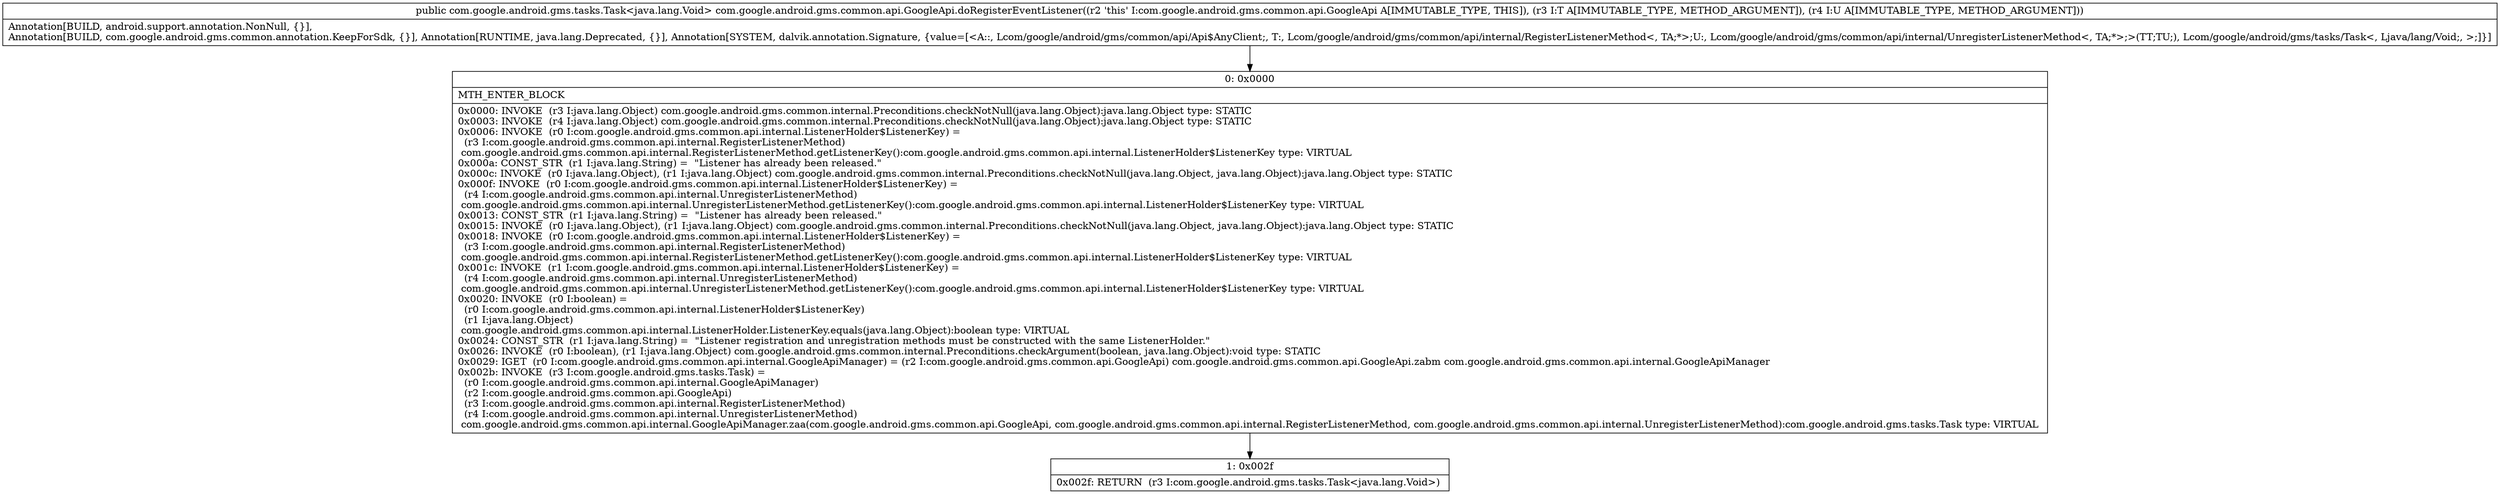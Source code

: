 digraph "CFG forcom.google.android.gms.common.api.GoogleApi.doRegisterEventListener(Lcom\/google\/android\/gms\/common\/api\/internal\/RegisterListenerMethod;Lcom\/google\/android\/gms\/common\/api\/internal\/UnregisterListenerMethod;)Lcom\/google\/android\/gms\/tasks\/Task;" {
Node_0 [shape=record,label="{0\:\ 0x0000|MTH_ENTER_BLOCK\l|0x0000: INVOKE  (r3 I:java.lang.Object) com.google.android.gms.common.internal.Preconditions.checkNotNull(java.lang.Object):java.lang.Object type: STATIC \l0x0003: INVOKE  (r4 I:java.lang.Object) com.google.android.gms.common.internal.Preconditions.checkNotNull(java.lang.Object):java.lang.Object type: STATIC \l0x0006: INVOKE  (r0 I:com.google.android.gms.common.api.internal.ListenerHolder$ListenerKey) = \l  (r3 I:com.google.android.gms.common.api.internal.RegisterListenerMethod)\l com.google.android.gms.common.api.internal.RegisterListenerMethod.getListenerKey():com.google.android.gms.common.api.internal.ListenerHolder$ListenerKey type: VIRTUAL \l0x000a: CONST_STR  (r1 I:java.lang.String) =  \"Listener has already been released.\" \l0x000c: INVOKE  (r0 I:java.lang.Object), (r1 I:java.lang.Object) com.google.android.gms.common.internal.Preconditions.checkNotNull(java.lang.Object, java.lang.Object):java.lang.Object type: STATIC \l0x000f: INVOKE  (r0 I:com.google.android.gms.common.api.internal.ListenerHolder$ListenerKey) = \l  (r4 I:com.google.android.gms.common.api.internal.UnregisterListenerMethod)\l com.google.android.gms.common.api.internal.UnregisterListenerMethod.getListenerKey():com.google.android.gms.common.api.internal.ListenerHolder$ListenerKey type: VIRTUAL \l0x0013: CONST_STR  (r1 I:java.lang.String) =  \"Listener has already been released.\" \l0x0015: INVOKE  (r0 I:java.lang.Object), (r1 I:java.lang.Object) com.google.android.gms.common.internal.Preconditions.checkNotNull(java.lang.Object, java.lang.Object):java.lang.Object type: STATIC \l0x0018: INVOKE  (r0 I:com.google.android.gms.common.api.internal.ListenerHolder$ListenerKey) = \l  (r3 I:com.google.android.gms.common.api.internal.RegisterListenerMethod)\l com.google.android.gms.common.api.internal.RegisterListenerMethod.getListenerKey():com.google.android.gms.common.api.internal.ListenerHolder$ListenerKey type: VIRTUAL \l0x001c: INVOKE  (r1 I:com.google.android.gms.common.api.internal.ListenerHolder$ListenerKey) = \l  (r4 I:com.google.android.gms.common.api.internal.UnregisterListenerMethod)\l com.google.android.gms.common.api.internal.UnregisterListenerMethod.getListenerKey():com.google.android.gms.common.api.internal.ListenerHolder$ListenerKey type: VIRTUAL \l0x0020: INVOKE  (r0 I:boolean) = \l  (r0 I:com.google.android.gms.common.api.internal.ListenerHolder$ListenerKey)\l  (r1 I:java.lang.Object)\l com.google.android.gms.common.api.internal.ListenerHolder.ListenerKey.equals(java.lang.Object):boolean type: VIRTUAL \l0x0024: CONST_STR  (r1 I:java.lang.String) =  \"Listener registration and unregistration methods must be constructed with the same ListenerHolder.\" \l0x0026: INVOKE  (r0 I:boolean), (r1 I:java.lang.Object) com.google.android.gms.common.internal.Preconditions.checkArgument(boolean, java.lang.Object):void type: STATIC \l0x0029: IGET  (r0 I:com.google.android.gms.common.api.internal.GoogleApiManager) = (r2 I:com.google.android.gms.common.api.GoogleApi) com.google.android.gms.common.api.GoogleApi.zabm com.google.android.gms.common.api.internal.GoogleApiManager \l0x002b: INVOKE  (r3 I:com.google.android.gms.tasks.Task) = \l  (r0 I:com.google.android.gms.common.api.internal.GoogleApiManager)\l  (r2 I:com.google.android.gms.common.api.GoogleApi)\l  (r3 I:com.google.android.gms.common.api.internal.RegisterListenerMethod)\l  (r4 I:com.google.android.gms.common.api.internal.UnregisterListenerMethod)\l com.google.android.gms.common.api.internal.GoogleApiManager.zaa(com.google.android.gms.common.api.GoogleApi, com.google.android.gms.common.api.internal.RegisterListenerMethod, com.google.android.gms.common.api.internal.UnregisterListenerMethod):com.google.android.gms.tasks.Task type: VIRTUAL \l}"];
Node_1 [shape=record,label="{1\:\ 0x002f|0x002f: RETURN  (r3 I:com.google.android.gms.tasks.Task\<java.lang.Void\>) \l}"];
MethodNode[shape=record,label="{public com.google.android.gms.tasks.Task\<java.lang.Void\> com.google.android.gms.common.api.GoogleApi.doRegisterEventListener((r2 'this' I:com.google.android.gms.common.api.GoogleApi A[IMMUTABLE_TYPE, THIS]), (r3 I:T A[IMMUTABLE_TYPE, METHOD_ARGUMENT]), (r4 I:U A[IMMUTABLE_TYPE, METHOD_ARGUMENT]))  | Annotation[BUILD, android.support.annotation.NonNull, \{\}], \lAnnotation[BUILD, com.google.android.gms.common.annotation.KeepForSdk, \{\}], Annotation[RUNTIME, java.lang.Deprecated, \{\}], Annotation[SYSTEM, dalvik.annotation.Signature, \{value=[\<A::, Lcom\/google\/android\/gms\/common\/api\/Api$AnyClient;, T:, Lcom\/google\/android\/gms\/common\/api\/internal\/RegisterListenerMethod\<, TA;*\>;U:, Lcom\/google\/android\/gms\/common\/api\/internal\/UnregisterListenerMethod\<, TA;*\>;\>(TT;TU;), Lcom\/google\/android\/gms\/tasks\/Task\<, Ljava\/lang\/Void;, \>;]\}]\l}"];
MethodNode -> Node_0;
Node_0 -> Node_1;
}

